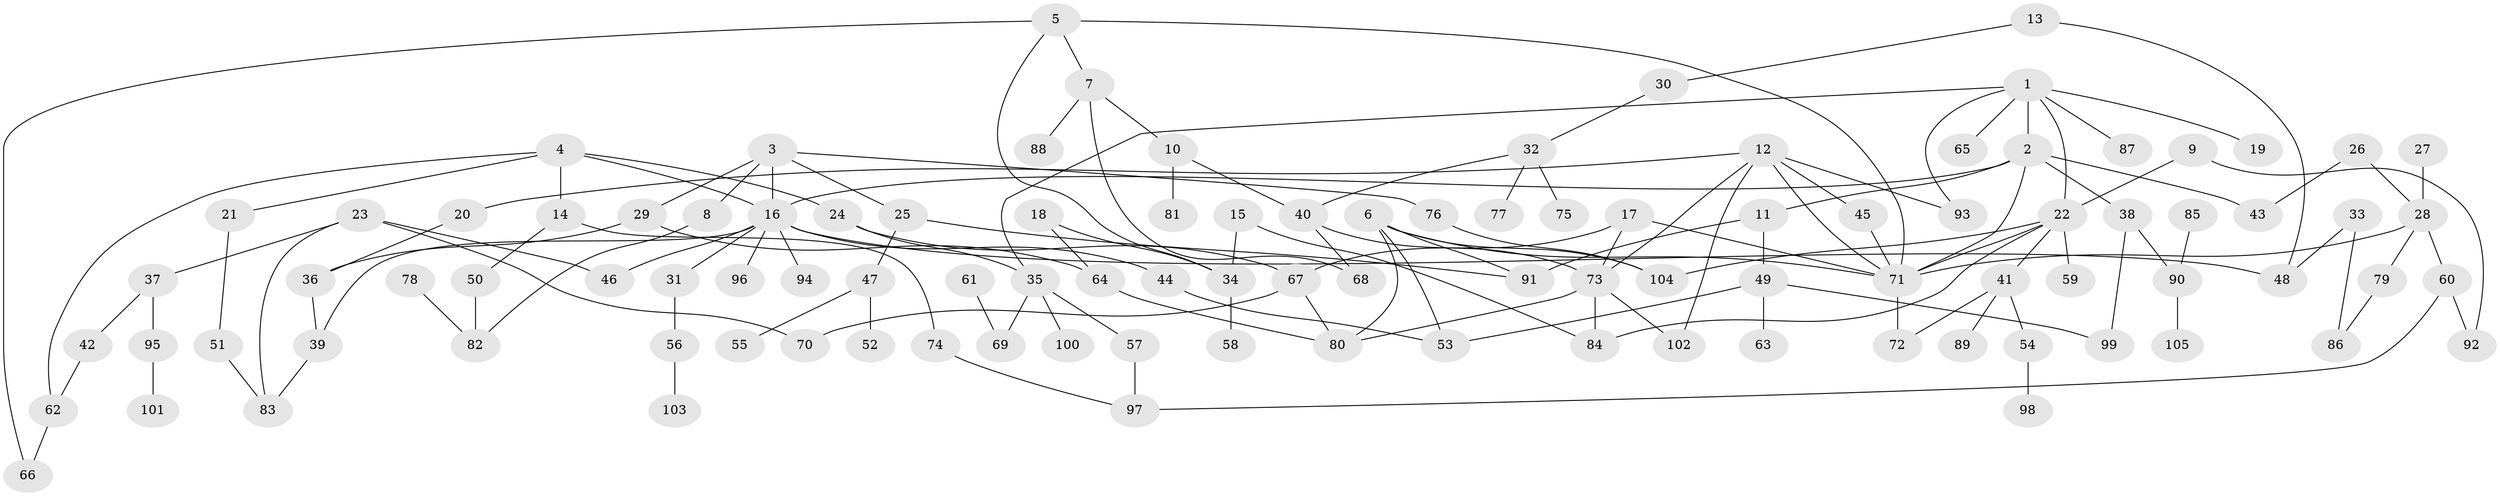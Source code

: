 // original degree distribution, {8: 0.013422818791946308, 1: 0.2953020134228188, 6: 0.020134228187919462, 11: 0.006711409395973154, 4: 0.11409395973154363, 7: 0.006711409395973154, 5: 0.040268456375838924, 2: 0.31543624161073824, 3: 0.18791946308724833}
// Generated by graph-tools (version 1.1) at 2025/36/03/04/25 23:36:00]
// undirected, 105 vertices, 141 edges
graph export_dot {
  node [color=gray90,style=filled];
  1;
  2;
  3;
  4;
  5;
  6;
  7;
  8;
  9;
  10;
  11;
  12;
  13;
  14;
  15;
  16;
  17;
  18;
  19;
  20;
  21;
  22;
  23;
  24;
  25;
  26;
  27;
  28;
  29;
  30;
  31;
  32;
  33;
  34;
  35;
  36;
  37;
  38;
  39;
  40;
  41;
  42;
  43;
  44;
  45;
  46;
  47;
  48;
  49;
  50;
  51;
  52;
  53;
  54;
  55;
  56;
  57;
  58;
  59;
  60;
  61;
  62;
  63;
  64;
  65;
  66;
  67;
  68;
  69;
  70;
  71;
  72;
  73;
  74;
  75;
  76;
  77;
  78;
  79;
  80;
  81;
  82;
  83;
  84;
  85;
  86;
  87;
  88;
  89;
  90;
  91;
  92;
  93;
  94;
  95;
  96;
  97;
  98;
  99;
  100;
  101;
  102;
  103;
  104;
  105;
  1 -- 2 [weight=1.0];
  1 -- 19 [weight=1.0];
  1 -- 22 [weight=1.0];
  1 -- 35 [weight=1.0];
  1 -- 65 [weight=1.0];
  1 -- 87 [weight=1.0];
  1 -- 93 [weight=1.0];
  2 -- 11 [weight=1.0];
  2 -- 16 [weight=1.0];
  2 -- 38 [weight=1.0];
  2 -- 43 [weight=1.0];
  2 -- 71 [weight=1.0];
  3 -- 8 [weight=1.0];
  3 -- 16 [weight=1.0];
  3 -- 25 [weight=1.0];
  3 -- 29 [weight=1.0];
  3 -- 76 [weight=1.0];
  4 -- 14 [weight=1.0];
  4 -- 16 [weight=1.0];
  4 -- 21 [weight=1.0];
  4 -- 24 [weight=1.0];
  4 -- 62 [weight=1.0];
  5 -- 7 [weight=1.0];
  5 -- 34 [weight=1.0];
  5 -- 66 [weight=1.0];
  5 -- 71 [weight=1.0];
  6 -- 53 [weight=1.0];
  6 -- 71 [weight=1.0];
  6 -- 80 [weight=1.0];
  6 -- 91 [weight=1.0];
  6 -- 104 [weight=1.0];
  7 -- 10 [weight=1.0];
  7 -- 68 [weight=1.0];
  7 -- 88 [weight=1.0];
  8 -- 82 [weight=1.0];
  9 -- 22 [weight=1.0];
  9 -- 92 [weight=1.0];
  10 -- 40 [weight=1.0];
  10 -- 81 [weight=1.0];
  11 -- 49 [weight=1.0];
  11 -- 91 [weight=1.0];
  12 -- 20 [weight=1.0];
  12 -- 45 [weight=1.0];
  12 -- 71 [weight=1.0];
  12 -- 73 [weight=1.0];
  12 -- 93 [weight=1.0];
  12 -- 102 [weight=1.0];
  13 -- 30 [weight=1.0];
  13 -- 48 [weight=1.0];
  14 -- 50 [weight=1.0];
  14 -- 74 [weight=1.0];
  15 -- 34 [weight=1.0];
  15 -- 84 [weight=1.0];
  16 -- 31 [weight=1.0];
  16 -- 39 [weight=1.0];
  16 -- 44 [weight=1.0];
  16 -- 46 [weight=1.0];
  16 -- 48 [weight=1.0];
  16 -- 94 [weight=1.0];
  16 -- 96 [weight=1.0];
  17 -- 67 [weight=1.0];
  17 -- 71 [weight=1.0];
  17 -- 73 [weight=1.0];
  18 -- 34 [weight=1.0];
  18 -- 64 [weight=1.0];
  20 -- 36 [weight=1.0];
  21 -- 51 [weight=1.0];
  22 -- 41 [weight=1.0];
  22 -- 59 [weight=1.0];
  22 -- 71 [weight=1.0];
  22 -- 84 [weight=1.0];
  22 -- 104 [weight=1.0];
  23 -- 37 [weight=1.0];
  23 -- 46 [weight=1.0];
  23 -- 70 [weight=1.0];
  23 -- 83 [weight=1.0];
  24 -- 35 [weight=1.0];
  24 -- 67 [weight=1.0];
  25 -- 47 [weight=1.0];
  25 -- 91 [weight=1.0];
  26 -- 28 [weight=1.0];
  26 -- 43 [weight=1.0];
  27 -- 28 [weight=1.0];
  28 -- 60 [weight=1.0];
  28 -- 71 [weight=1.0];
  28 -- 79 [weight=1.0];
  29 -- 36 [weight=1.0];
  29 -- 64 [weight=1.0];
  30 -- 32 [weight=1.0];
  31 -- 56 [weight=1.0];
  32 -- 40 [weight=1.0];
  32 -- 75 [weight=1.0];
  32 -- 77 [weight=1.0];
  33 -- 48 [weight=1.0];
  33 -- 86 [weight=1.0];
  34 -- 58 [weight=1.0];
  35 -- 57 [weight=1.0];
  35 -- 69 [weight=1.0];
  35 -- 100 [weight=1.0];
  36 -- 39 [weight=1.0];
  37 -- 42 [weight=1.0];
  37 -- 95 [weight=1.0];
  38 -- 90 [weight=1.0];
  38 -- 99 [weight=1.0];
  39 -- 83 [weight=1.0];
  40 -- 68 [weight=1.0];
  40 -- 73 [weight=1.0];
  41 -- 54 [weight=2.0];
  41 -- 72 [weight=1.0];
  41 -- 89 [weight=1.0];
  42 -- 62 [weight=1.0];
  44 -- 53 [weight=1.0];
  45 -- 71 [weight=1.0];
  47 -- 52 [weight=1.0];
  47 -- 55 [weight=1.0];
  49 -- 53 [weight=1.0];
  49 -- 63 [weight=1.0];
  49 -- 99 [weight=1.0];
  50 -- 82 [weight=1.0];
  51 -- 83 [weight=1.0];
  54 -- 98 [weight=1.0];
  56 -- 103 [weight=1.0];
  57 -- 97 [weight=1.0];
  60 -- 92 [weight=1.0];
  60 -- 97 [weight=1.0];
  61 -- 69 [weight=1.0];
  62 -- 66 [weight=1.0];
  64 -- 80 [weight=1.0];
  67 -- 70 [weight=1.0];
  67 -- 80 [weight=1.0];
  71 -- 72 [weight=1.0];
  73 -- 80 [weight=1.0];
  73 -- 84 [weight=1.0];
  73 -- 102 [weight=1.0];
  74 -- 97 [weight=1.0];
  76 -- 104 [weight=1.0];
  78 -- 82 [weight=1.0];
  79 -- 86 [weight=1.0];
  85 -- 90 [weight=1.0];
  90 -- 105 [weight=1.0];
  95 -- 101 [weight=1.0];
}
